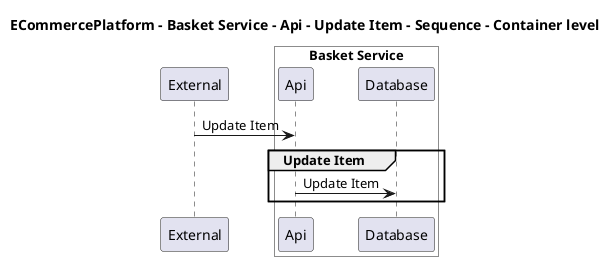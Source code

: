@startuml

title ECommercePlatform - Basket Service - Api - Update Item - Sequence - Container level

participant "External" as C4InterFlow.SoftwareSystems.ExternalSystem

box "Basket Service" #White
    participant "Api" as ECommercePlatform.SoftwareSystems.BasketService.Containers.Api
    participant "Database" as ECommercePlatform.SoftwareSystems.BasketService.Containers.Database
end box


C4InterFlow.SoftwareSystems.ExternalSystem -> ECommercePlatform.SoftwareSystems.BasketService.Containers.Api : Update Item
group Update Item
ECommercePlatform.SoftwareSystems.BasketService.Containers.Api -> ECommercePlatform.SoftwareSystems.BasketService.Containers.Database : Update Item
end


@enduml
